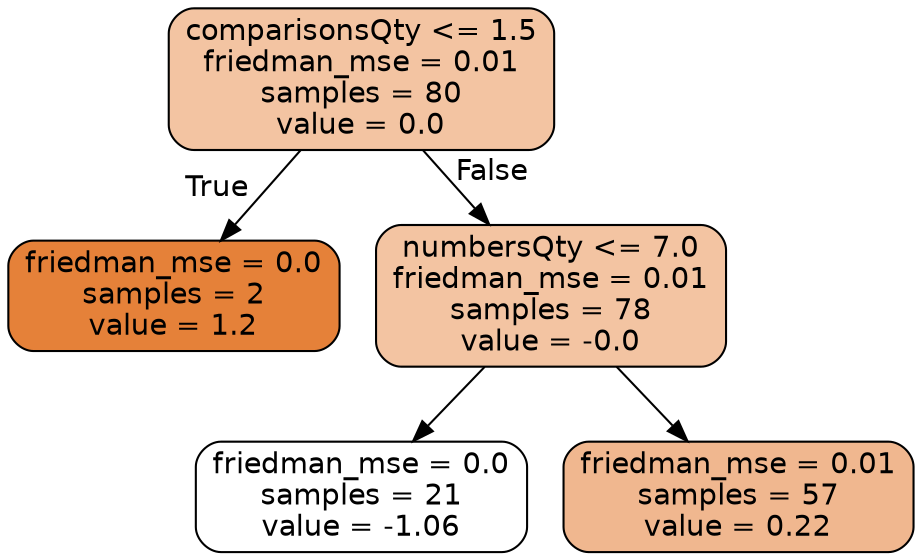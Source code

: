 digraph Tree {
node [shape=box, style="filled, rounded", color="black", fontname="helvetica"] ;
edge [fontname="helvetica"] ;
0 [label="comparisonsQty <= 1.5\nfriedman_mse = 0.01\nsamples = 80\nvalue = 0.0", fillcolor="#f3c4a2"] ;
1 [label="friedman_mse = 0.0\nsamples = 2\nvalue = 1.2", fillcolor="#e58139"] ;
0 -> 1 [labeldistance=2.5, labelangle=45, headlabel="True"] ;
2 [label="numbersQty <= 7.0\nfriedman_mse = 0.01\nsamples = 78\nvalue = -0.0", fillcolor="#f3c4a2"] ;
0 -> 2 [labeldistance=2.5, labelangle=-45, headlabel="False"] ;
3 [label="friedman_mse = 0.0\nsamples = 21\nvalue = -1.06", fillcolor="#ffffff"] ;
2 -> 3 ;
4 [label="friedman_mse = 0.01\nsamples = 57\nvalue = 0.22", fillcolor="#f0b78f"] ;
2 -> 4 ;
}